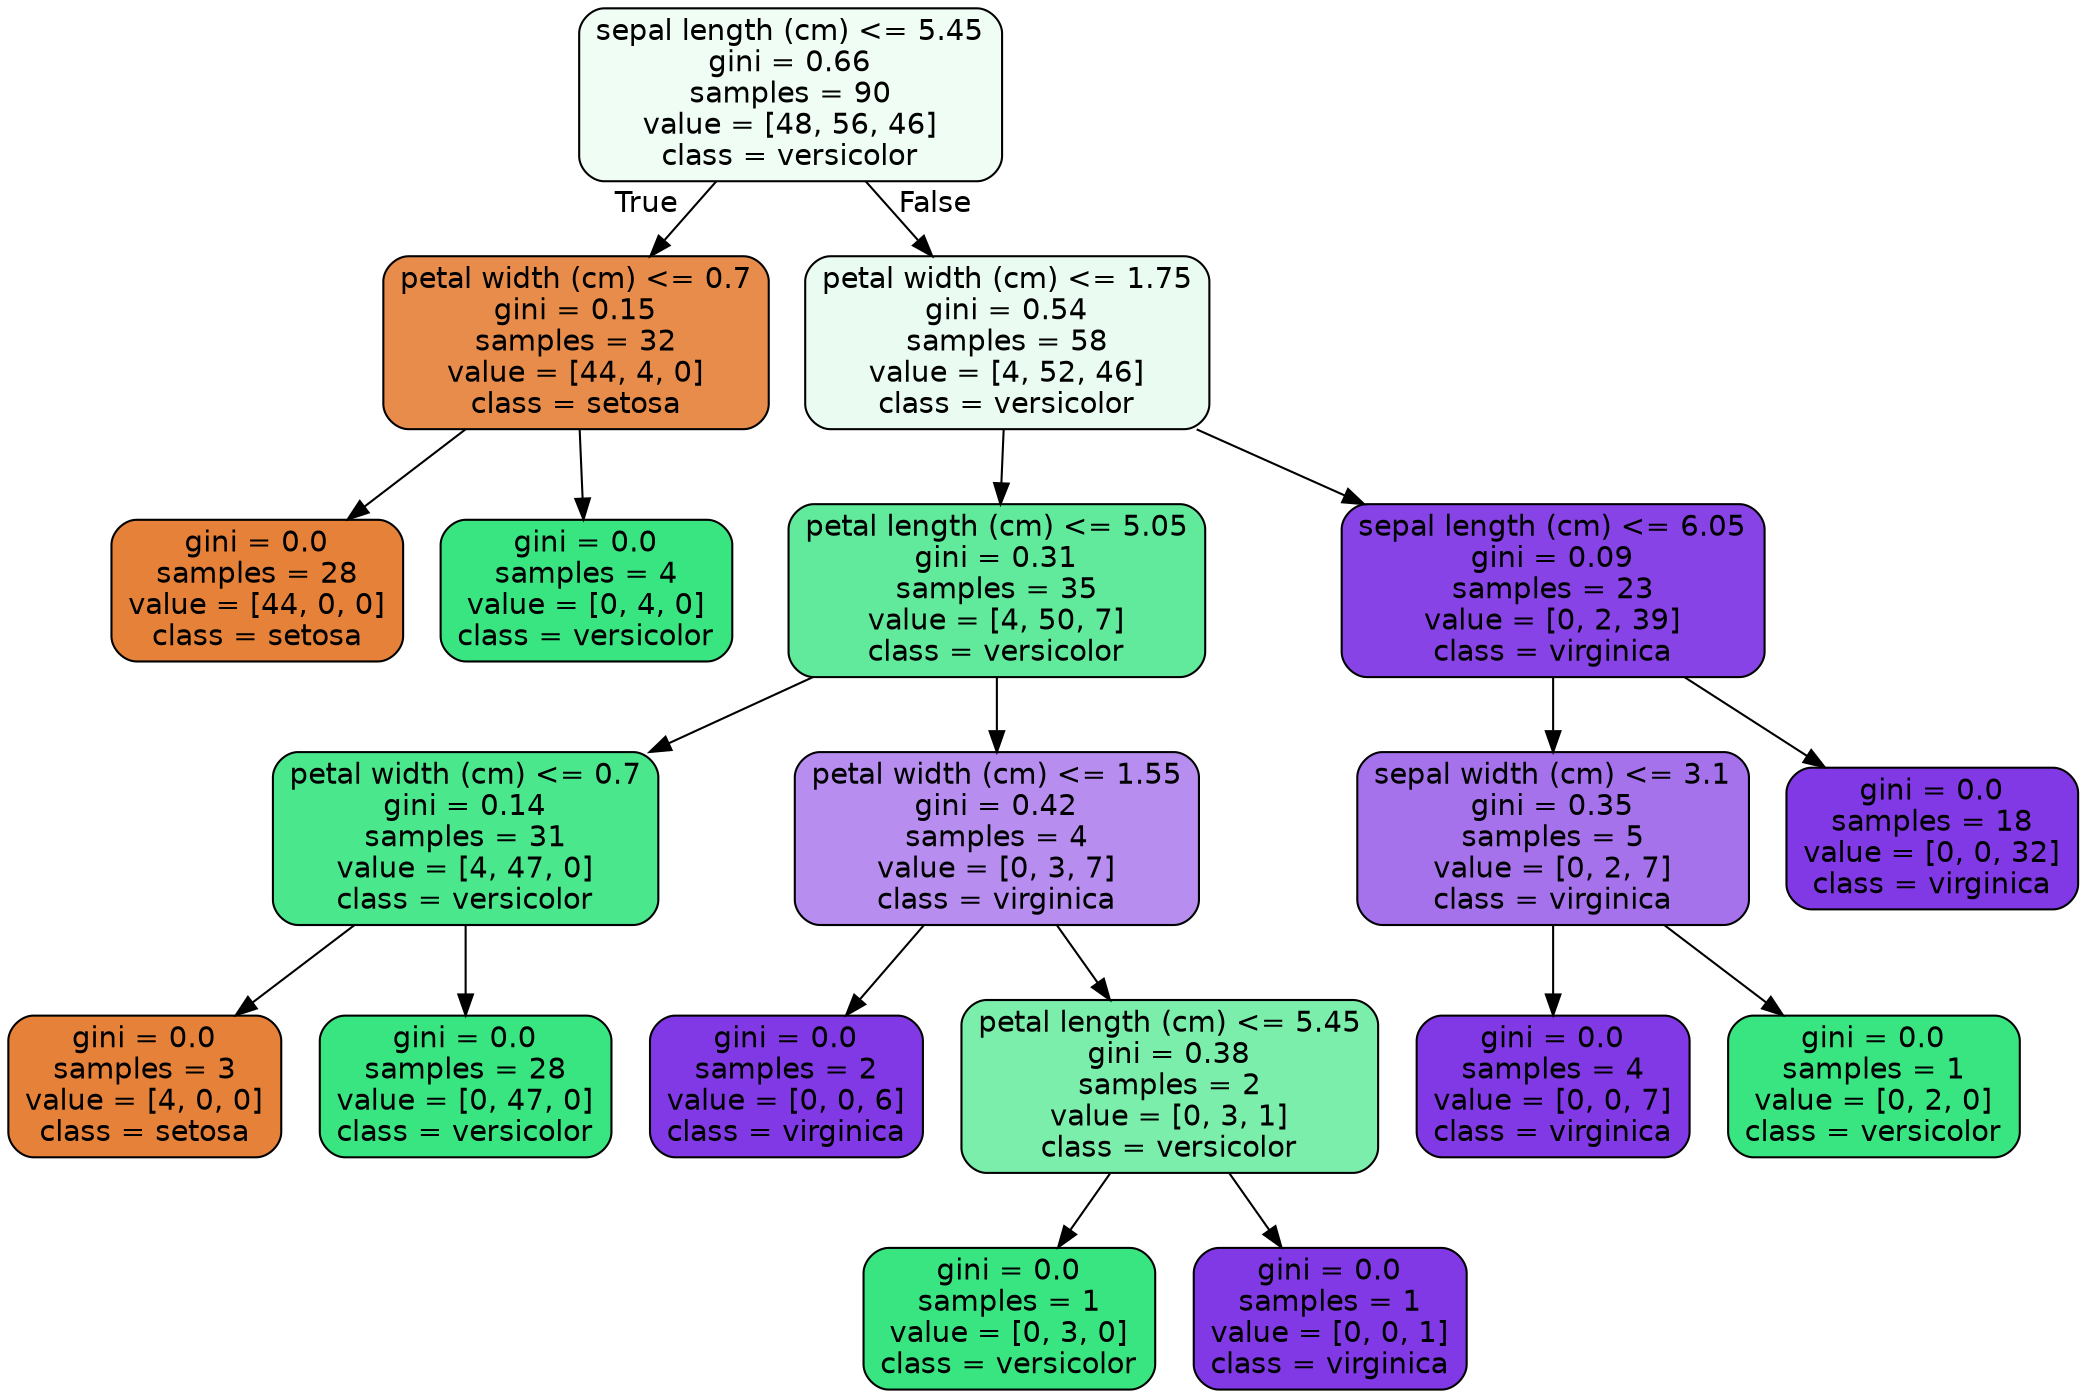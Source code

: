 digraph Tree {
node [shape=box, style="filled, rounded", color="black", fontname=helvetica] ;
edge [fontname=helvetica] ;
0 [label="sepal length (cm) <= 5.45\ngini = 0.66\nsamples = 90\nvalue = [48, 56, 46]\nclass = versicolor", fillcolor="#effdf5"] ;
1 [label="petal width (cm) <= 0.7\ngini = 0.15\nsamples = 32\nvalue = [44, 4, 0]\nclass = setosa", fillcolor="#e78c4b"] ;
0 -> 1 [labeldistance=2.5, labelangle=45, headlabel="True"] ;
2 [label="gini = 0.0\nsamples = 28\nvalue = [44, 0, 0]\nclass = setosa", fillcolor="#e58139"] ;
1 -> 2 ;
3 [label="gini = 0.0\nsamples = 4\nvalue = [0, 4, 0]\nclass = versicolor", fillcolor="#39e581"] ;
1 -> 3 ;
4 [label="petal width (cm) <= 1.75\ngini = 0.54\nsamples = 58\nvalue = [4, 52, 46]\nclass = versicolor", fillcolor="#eafcf2"] ;
0 -> 4 [labeldistance=2.5, labelangle=-45, headlabel="False"] ;
5 [label="petal length (cm) <= 5.05\ngini = 0.31\nsamples = 35\nvalue = [4, 50, 7]\nclass = versicolor", fillcolor="#61ea9b"] ;
4 -> 5 ;
6 [label="petal width (cm) <= 0.7\ngini = 0.14\nsamples = 31\nvalue = [4, 47, 0]\nclass = versicolor", fillcolor="#4ae78c"] ;
5 -> 6 ;
7 [label="gini = 0.0\nsamples = 3\nvalue = [4, 0, 0]\nclass = setosa", fillcolor="#e58139"] ;
6 -> 7 ;
8 [label="gini = 0.0\nsamples = 28\nvalue = [0, 47, 0]\nclass = versicolor", fillcolor="#39e581"] ;
6 -> 8 ;
9 [label="petal width (cm) <= 1.55\ngini = 0.42\nsamples = 4\nvalue = [0, 3, 7]\nclass = virginica", fillcolor="#b78ef0"] ;
5 -> 9 ;
10 [label="gini = 0.0\nsamples = 2\nvalue = [0, 0, 6]\nclass = virginica", fillcolor="#8139e5"] ;
9 -> 10 ;
11 [label="petal length (cm) <= 5.45\ngini = 0.38\nsamples = 2\nvalue = [0, 3, 1]\nclass = versicolor", fillcolor="#7beeab"] ;
9 -> 11 ;
12 [label="gini = 0.0\nsamples = 1\nvalue = [0, 3, 0]\nclass = versicolor", fillcolor="#39e581"] ;
11 -> 12 ;
13 [label="gini = 0.0\nsamples = 1\nvalue = [0, 0, 1]\nclass = virginica", fillcolor="#8139e5"] ;
11 -> 13 ;
14 [label="sepal length (cm) <= 6.05\ngini = 0.09\nsamples = 23\nvalue = [0, 2, 39]\nclass = virginica", fillcolor="#8743e6"] ;
4 -> 14 ;
15 [label="sepal width (cm) <= 3.1\ngini = 0.35\nsamples = 5\nvalue = [0, 2, 7]\nclass = virginica", fillcolor="#a572ec"] ;
14 -> 15 ;
16 [label="gini = 0.0\nsamples = 4\nvalue = [0, 0, 7]\nclass = virginica", fillcolor="#8139e5"] ;
15 -> 16 ;
17 [label="gini = 0.0\nsamples = 1\nvalue = [0, 2, 0]\nclass = versicolor", fillcolor="#39e581"] ;
15 -> 17 ;
18 [label="gini = 0.0\nsamples = 18\nvalue = [0, 0, 32]\nclass = virginica", fillcolor="#8139e5"] ;
14 -> 18 ;
}